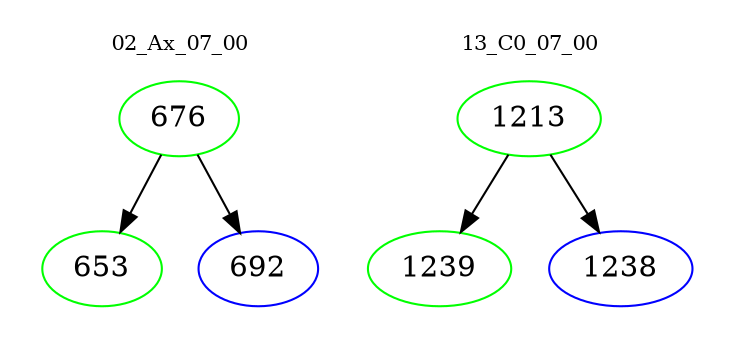 digraph{
subgraph cluster_0 {
color = white
label = "02_Ax_07_00";
fontsize=10;
T0_676 [label="676", color="green"]
T0_676 -> T0_653 [color="black"]
T0_653 [label="653", color="green"]
T0_676 -> T0_692 [color="black"]
T0_692 [label="692", color="blue"]
}
subgraph cluster_1 {
color = white
label = "13_C0_07_00";
fontsize=10;
T1_1213 [label="1213", color="green"]
T1_1213 -> T1_1239 [color="black"]
T1_1239 [label="1239", color="green"]
T1_1213 -> T1_1238 [color="black"]
T1_1238 [label="1238", color="blue"]
}
}
